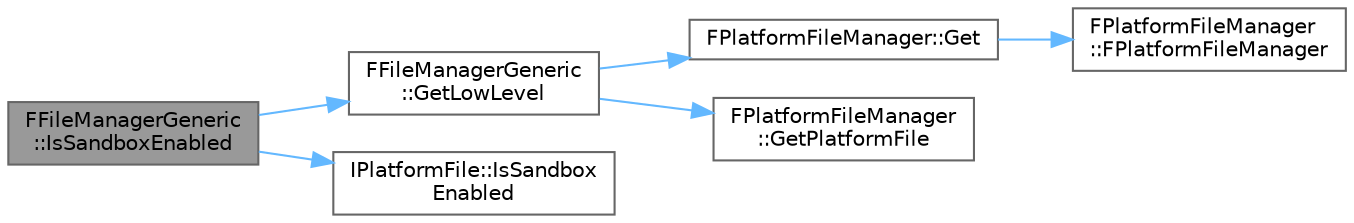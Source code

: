 digraph "FFileManagerGeneric::IsSandboxEnabled"
{
 // INTERACTIVE_SVG=YES
 // LATEX_PDF_SIZE
  bgcolor="transparent";
  edge [fontname=Helvetica,fontsize=10,labelfontname=Helvetica,labelfontsize=10];
  node [fontname=Helvetica,fontsize=10,shape=box,height=0.2,width=0.4];
  rankdir="LR";
  Node1 [id="Node000001",label="FFileManagerGeneric\l::IsSandboxEnabled",height=0.2,width=0.4,color="gray40", fillcolor="grey60", style="filled", fontcolor="black",tooltip="Returns whether the sandbox is enabled or not."];
  Node1 -> Node2 [id="edge1_Node000001_Node000002",color="steelblue1",style="solid",tooltip=" "];
  Node2 [id="Node000002",label="FFileManagerGeneric\l::GetLowLevel",height=0.2,width=0.4,color="grey40", fillcolor="white", style="filled",URL="$d1/d87/classFFileManagerGeneric.html#a7e9d77ee730cbcd095883fbcdef0d93c",tooltip=" "];
  Node2 -> Node3 [id="edge2_Node000002_Node000003",color="steelblue1",style="solid",tooltip=" "];
  Node3 [id="Node000003",label="FPlatformFileManager::Get",height=0.2,width=0.4,color="grey40", fillcolor="white", style="filled",URL="$d8/dfd/classFPlatformFileManager.html#af76b09cb87e4b383eb5ec2b6613d12e4",tooltip="Gets FPlatformFileManager Singleton."];
  Node3 -> Node4 [id="edge3_Node000003_Node000004",color="steelblue1",style="solid",tooltip=" "];
  Node4 [id="Node000004",label="FPlatformFileManager\l::FPlatformFileManager",height=0.2,width=0.4,color="grey40", fillcolor="white", style="filled",URL="$d8/dfd/classFPlatformFileManager.html#a14a702f0907f577007f64666da85c314",tooltip="Constructor."];
  Node2 -> Node5 [id="edge4_Node000002_Node000005",color="steelblue1",style="solid",tooltip=" "];
  Node5 [id="Node000005",label="FPlatformFileManager\l::GetPlatformFile",height=0.2,width=0.4,color="grey40", fillcolor="white", style="filled",URL="$d8/dfd/classFPlatformFileManager.html#ab6e22acd4b8a2483a37cd8a2799f406d",tooltip="Gets the currently used platform file."];
  Node1 -> Node6 [id="edge5_Node000001_Node000006",color="steelblue1",style="solid",tooltip=" "];
  Node6 [id="Node000006",label="IPlatformFile::IsSandbox\lEnabled",height=0.2,width=0.4,color="grey40", fillcolor="white", style="filled",URL="$de/d1e/classIPlatformFile.html#a604ebe501060260558d95ed1538bc3fb",tooltip="Returns whether the sandbox is enabled or not."];
}
